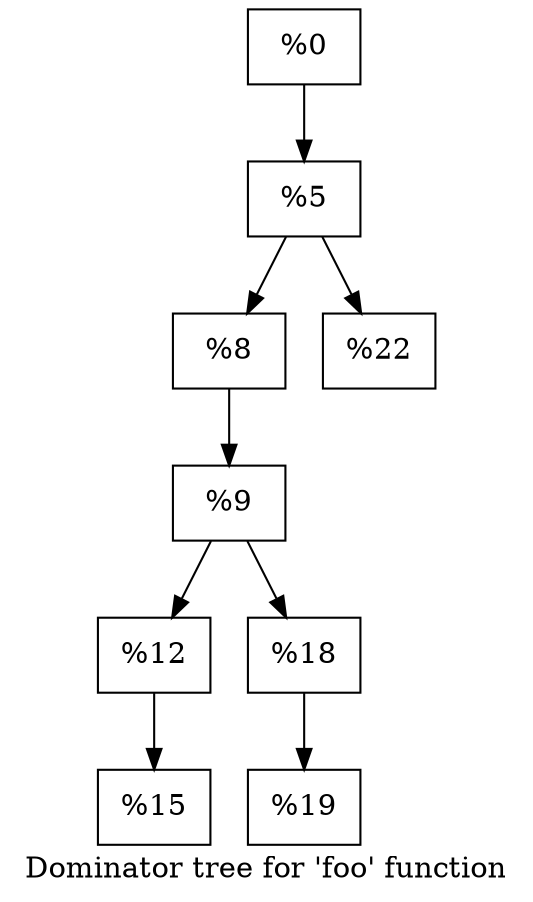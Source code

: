 digraph "Dominator tree for 'foo' function" {
	label="Dominator tree for 'foo' function";

	Node0x1d0f2a0 [shape=record,label="{%0}"];
	Node0x1d0f2a0 -> Node0x1d0ed30;
	Node0x1d0ed30 [shape=record,label="{%5}"];
	Node0x1d0ed30 -> Node0x1d18de0;
	Node0x1d0ed30 -> Node0x1d18220;
	Node0x1d18de0 [shape=record,label="{%8}"];
	Node0x1d18de0 -> Node0x1d0ab50;
	Node0x1d0ab50 [shape=record,label="{%9}"];
	Node0x1d0ab50 -> Node0x1d0b4f0;
	Node0x1d0ab50 -> Node0x1d18ea0;
	Node0x1d0b4f0 [shape=record,label="{%12}"];
	Node0x1d0b4f0 -> Node0x1d18e40;
	Node0x1d18e40 [shape=record,label="{%15}"];
	Node0x1d18ea0 [shape=record,label="{%18}"];
	Node0x1d18ea0 -> Node0x1d181c0;
	Node0x1d181c0 [shape=record,label="{%19}"];
	Node0x1d18220 [shape=record,label="{%22}"];
}
